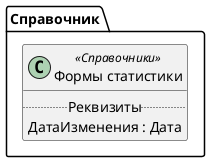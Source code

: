 ﻿@startuml ФормыСтатистики
'!include templates.wsd
'..\include templates.wsd
class Справочник.ФормыСтатистики as "Формы статистики" <<Справочники>>
{
..Реквизиты..
ДатаИзменения : Дата
}
@enduml
